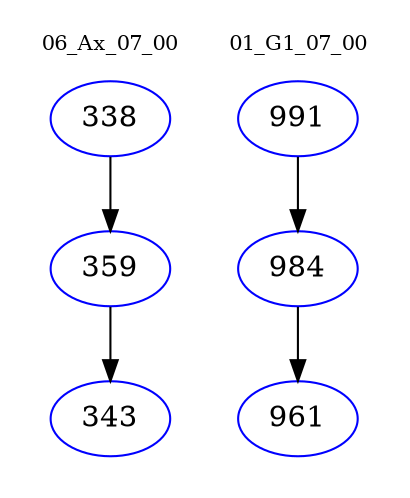 digraph{
subgraph cluster_0 {
color = white
label = "06_Ax_07_00";
fontsize=10;
T0_338 [label="338", color="blue"]
T0_338 -> T0_359 [color="black"]
T0_359 [label="359", color="blue"]
T0_359 -> T0_343 [color="black"]
T0_343 [label="343", color="blue"]
}
subgraph cluster_1 {
color = white
label = "01_G1_07_00";
fontsize=10;
T1_991 [label="991", color="blue"]
T1_991 -> T1_984 [color="black"]
T1_984 [label="984", color="blue"]
T1_984 -> T1_961 [color="black"]
T1_961 [label="961", color="blue"]
}
}
